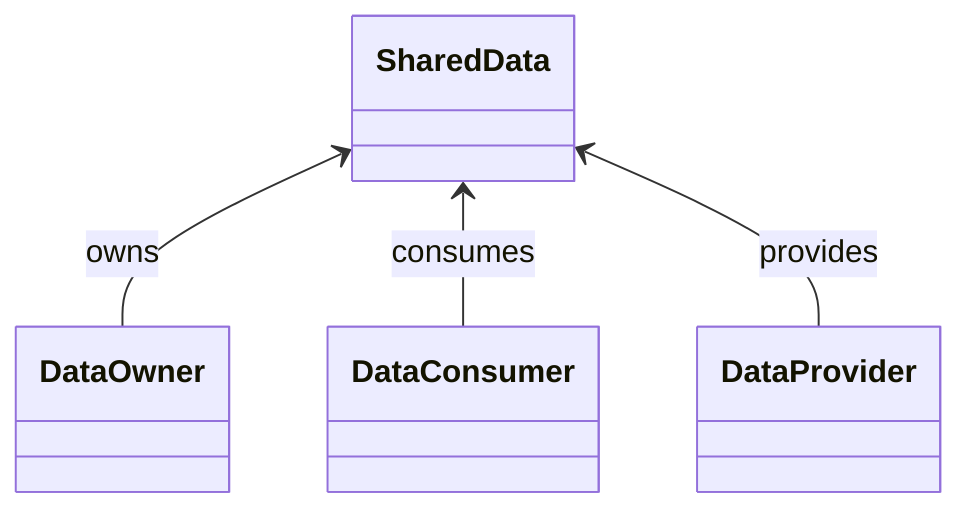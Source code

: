 classDiagram
  SharedData <-- DataOwner: owns
  SharedData <-- DataConsumer: consumes
  SharedData <-- DataProvider: provides
class SharedData
class DataOwner
class DataProvider
class DataConsumer